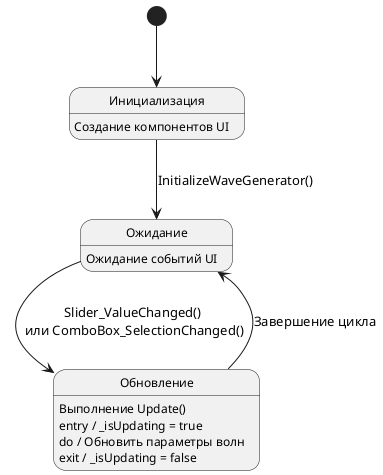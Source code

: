 @startuml StateDiagram
!define RECTANGLE state

skinparam monochrome true
skinparam shadowing false
skinparam stateFontSize 12
skinparam stateFontName Arial

[*] --> Инициализация
Инициализация: Создание компонентов UI
Инициализация --> Ожидание : InitializeWaveGenerator()
Ожидание: Ожидание событий UI
Ожидание --> Обновление : Slider_ValueChanged() \nили ComboBox_SelectionChanged()
Обновление: Выполнение Update()
Обновление --> Ожидание : Завершение цикла
Обновление : entry / _isUpdating = true
Обновление : do / Обновить параметры волн
Обновление : exit / _isUpdating = false

@enduml